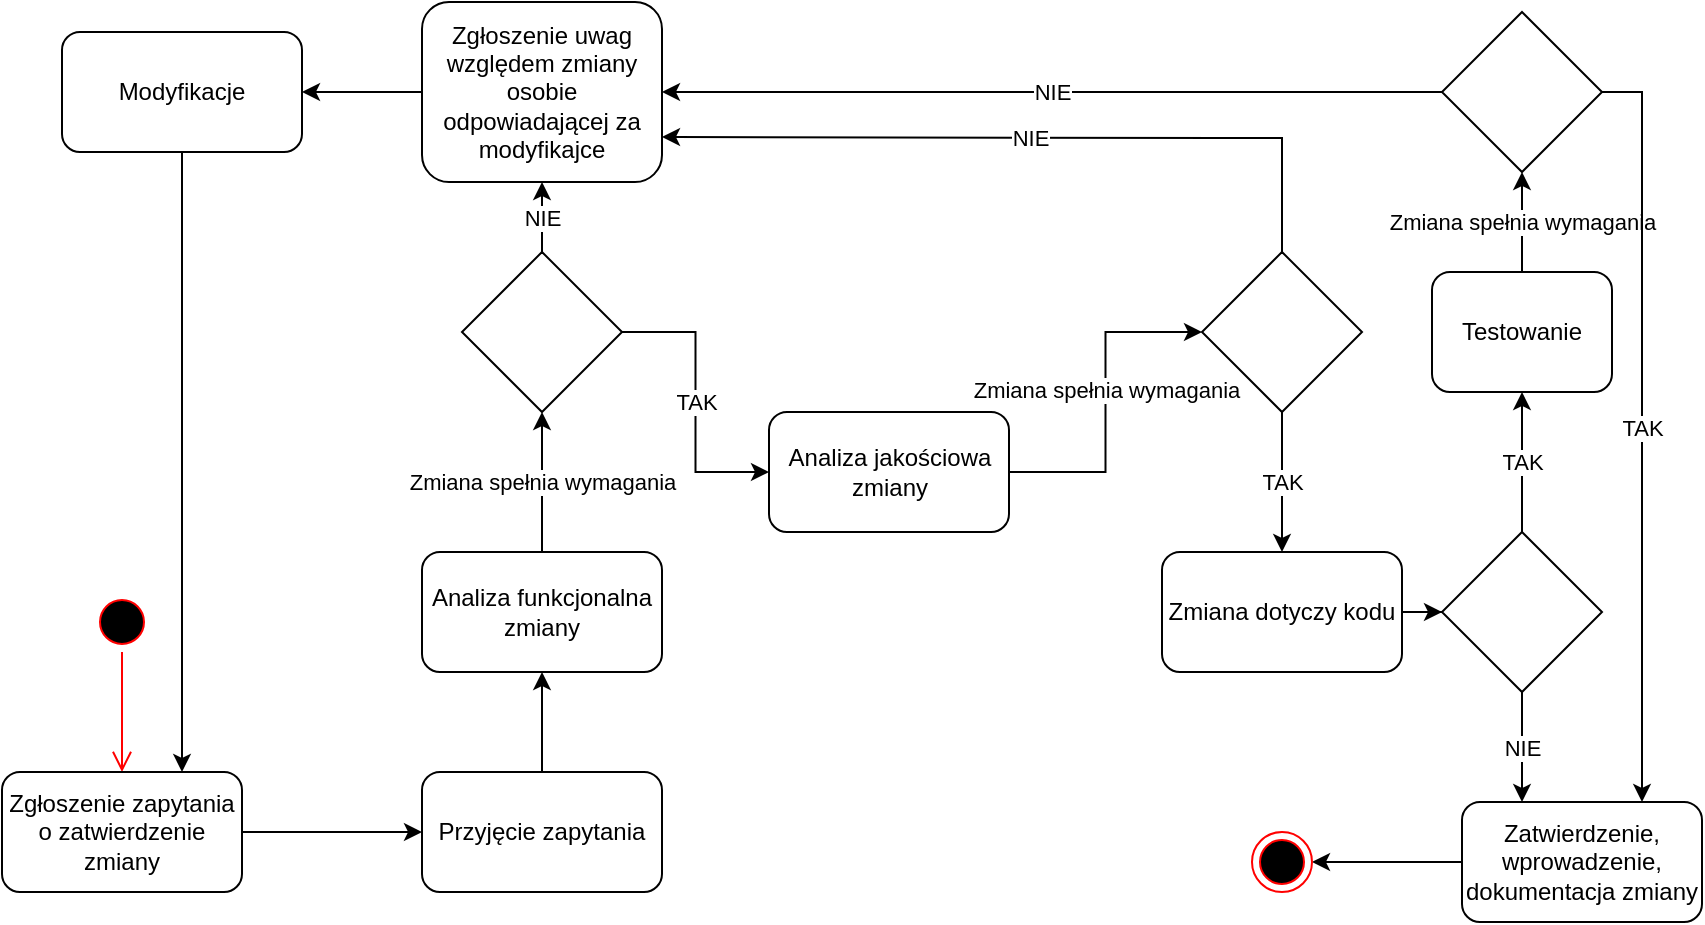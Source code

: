<mxfile version="20.2.4" type="google"><diagram id="BzceCDw-VvpTGVOjtv81" name="Strona-1"><mxGraphModel grid="1" page="1" gridSize="10" guides="1" tooltips="1" connect="1" arrows="1" fold="1" pageScale="1" pageWidth="827" pageHeight="1169" math="0" shadow="0"><root><mxCell id="0"/><mxCell id="1" parent="0"/><mxCell id="0V4V5QGoIuXZ8T-xJa3k-1" value="" style="ellipse;html=1;shape=startState;fillColor=#000000;strokeColor=#ff0000;" vertex="1" parent="1"><mxGeometry x="15" y="130" width="30" height="30" as="geometry"/></mxCell><mxCell id="0V4V5QGoIuXZ8T-xJa3k-2" value="" style="edgeStyle=orthogonalEdgeStyle;html=1;verticalAlign=bottom;endArrow=open;endSize=8;strokeColor=#ff0000;rounded=0;" edge="1" parent="1" source="0V4V5QGoIuXZ8T-xJa3k-1"><mxGeometry relative="1" as="geometry"><mxPoint x="30" y="220" as="targetPoint"/></mxGeometry></mxCell><mxCell id="0V4V5QGoIuXZ8T-xJa3k-4" style="edgeStyle=orthogonalEdgeStyle;rounded=0;orthogonalLoop=1;jettySize=auto;html=1;" edge="1" parent="1" source="0V4V5QGoIuXZ8T-xJa3k-3" target="0V4V5QGoIuXZ8T-xJa3k-5"><mxGeometry relative="1" as="geometry"><mxPoint x="140" y="250" as="targetPoint"/></mxGeometry></mxCell><mxCell id="0V4V5QGoIuXZ8T-xJa3k-3" value="Zgłoszenie zapytania o zatwierdzenie zmiany" style="rounded=1;whiteSpace=wrap;html=1;" vertex="1" parent="1"><mxGeometry x="-30" y="220" width="120" height="60" as="geometry"/></mxCell><mxCell id="0V4V5QGoIuXZ8T-xJa3k-6" style="edgeStyle=orthogonalEdgeStyle;rounded=0;orthogonalLoop=1;jettySize=auto;html=1;" edge="1" parent="1" source="0V4V5QGoIuXZ8T-xJa3k-5" target="0V4V5QGoIuXZ8T-xJa3k-7"><mxGeometry relative="1" as="geometry"><mxPoint x="240" y="140" as="targetPoint"/></mxGeometry></mxCell><mxCell id="0V4V5QGoIuXZ8T-xJa3k-5" value="Przyjęcie zapytania" style="rounded=1;whiteSpace=wrap;html=1;" vertex="1" parent="1"><mxGeometry x="180" y="220" width="120" height="60" as="geometry"/></mxCell><mxCell id="0V4V5QGoIuXZ8T-xJa3k-8" value="Zmiana spełnia wymagania" style="edgeStyle=orthogonalEdgeStyle;rounded=0;orthogonalLoop=1;jettySize=auto;html=1;" edge="1" parent="1" source="0V4V5QGoIuXZ8T-xJa3k-7" target="0V4V5QGoIuXZ8T-xJa3k-9"><mxGeometry relative="1" as="geometry"><mxPoint x="240" y="40" as="targetPoint"/></mxGeometry></mxCell><mxCell id="0V4V5QGoIuXZ8T-xJa3k-7" value="Analiza funkcjonalna zmiany" style="rounded=1;whiteSpace=wrap;html=1;" vertex="1" parent="1"><mxGeometry x="180" y="110" width="120" height="60" as="geometry"/></mxCell><mxCell id="0V4V5QGoIuXZ8T-xJa3k-10" value="TAK" style="edgeStyle=orthogonalEdgeStyle;rounded=0;orthogonalLoop=1;jettySize=auto;html=1;" edge="1" parent="1" source="0V4V5QGoIuXZ8T-xJa3k-9" target="0V4V5QGoIuXZ8T-xJa3k-16"><mxGeometry relative="1" as="geometry"><mxPoint x="400" y="-10" as="targetPoint"/></mxGeometry></mxCell><mxCell id="0V4V5QGoIuXZ8T-xJa3k-12" value="NIE" style="edgeStyle=orthogonalEdgeStyle;rounded=0;orthogonalLoop=1;jettySize=auto;html=1;entryX=0.5;entryY=1;entryDx=0;entryDy=0;" edge="1" parent="1" source="0V4V5QGoIuXZ8T-xJa3k-9" target="0V4V5QGoIuXZ8T-xJa3k-33"><mxGeometry relative="1" as="geometry"><mxPoint x="240" y="-80" as="targetPoint"/></mxGeometry></mxCell><mxCell id="0V4V5QGoIuXZ8T-xJa3k-9" value="" style="rhombus;whiteSpace=wrap;html=1;" vertex="1" parent="1"><mxGeometry x="200" y="-40" width="80" height="80" as="geometry"/></mxCell><mxCell id="0V4V5QGoIuXZ8T-xJa3k-17" value="Zmiana spełnia wymagania" style="edgeStyle=orthogonalEdgeStyle;rounded=0;orthogonalLoop=1;jettySize=auto;html=1;" edge="1" parent="1" source="0V4V5QGoIuXZ8T-xJa3k-16" target="0V4V5QGoIuXZ8T-xJa3k-18"><mxGeometry x="0.074" relative="1" as="geometry"><mxPoint x="440" y="110" as="targetPoint"/><mxPoint as="offset"/></mxGeometry></mxCell><mxCell id="0V4V5QGoIuXZ8T-xJa3k-16" value="Analiza jakościowa zmiany" style="rounded=1;whiteSpace=wrap;html=1;" vertex="1" parent="1"><mxGeometry x="353.5" y="40" width="120" height="60" as="geometry"/></mxCell><mxCell id="0V4V5QGoIuXZ8T-xJa3k-19" value="TAK" style="edgeStyle=orthogonalEdgeStyle;rounded=0;orthogonalLoop=1;jettySize=auto;html=1;" edge="1" parent="1" source="0V4V5QGoIuXZ8T-xJa3k-18" target="0V4V5QGoIuXZ8T-xJa3k-20"><mxGeometry relative="1" as="geometry"><mxPoint x="560" y="140" as="targetPoint"/></mxGeometry></mxCell><mxCell id="0V4V5QGoIuXZ8T-xJa3k-21" value="NIE" style="edgeStyle=orthogonalEdgeStyle;rounded=0;orthogonalLoop=1;jettySize=auto;html=1;entryX=1;entryY=0.75;entryDx=0;entryDy=0;exitX=0.5;exitY=0;exitDx=0;exitDy=0;" edge="1" parent="1" source="0V4V5QGoIuXZ8T-xJa3k-18" target="0V4V5QGoIuXZ8T-xJa3k-33"><mxGeometry relative="1" as="geometry"><mxPoint x="440" y="260" as="targetPoint"/><Array as="points"><mxPoint x="610" y="-97"/><mxPoint x="580" y="-97"/></Array></mxGeometry></mxCell><mxCell id="0V4V5QGoIuXZ8T-xJa3k-18" value="" style="rhombus;whiteSpace=wrap;html=1;" vertex="1" parent="1"><mxGeometry x="570" y="-40" width="80" height="80" as="geometry"/></mxCell><mxCell id="0V4V5QGoIuXZ8T-xJa3k-23" style="edgeStyle=orthogonalEdgeStyle;rounded=0;orthogonalLoop=1;jettySize=auto;html=1;" edge="1" parent="1" source="0V4V5QGoIuXZ8T-xJa3k-20" target="0V4V5QGoIuXZ8T-xJa3k-24"><mxGeometry relative="1" as="geometry"><mxPoint x="710" y="140" as="targetPoint"/></mxGeometry></mxCell><mxCell id="0V4V5QGoIuXZ8T-xJa3k-20" value="Zmiana dotyczy kodu" style="rounded=1;whiteSpace=wrap;html=1;" vertex="1" parent="1"><mxGeometry x="550" y="110" width="120" height="60" as="geometry"/></mxCell><mxCell id="0V4V5QGoIuXZ8T-xJa3k-25" value="TAK" style="edgeStyle=orthogonalEdgeStyle;rounded=0;orthogonalLoop=1;jettySize=auto;html=1;" edge="1" parent="1" source="0V4V5QGoIuXZ8T-xJa3k-24" target="0V4V5QGoIuXZ8T-xJa3k-27"><mxGeometry relative="1" as="geometry"><mxPoint x="730" y="40" as="targetPoint"/></mxGeometry></mxCell><mxCell id="0V4V5QGoIuXZ8T-xJa3k-26" value="NIE" style="edgeStyle=orthogonalEdgeStyle;rounded=0;orthogonalLoop=1;jettySize=auto;html=1;entryX=0.25;entryY=0;entryDx=0;entryDy=0;" edge="1" parent="1" source="0V4V5QGoIuXZ8T-xJa3k-24" target="0V4V5QGoIuXZ8T-xJa3k-32"><mxGeometry relative="1" as="geometry"><mxPoint x="730" y="240" as="targetPoint"/></mxGeometry></mxCell><mxCell id="0V4V5QGoIuXZ8T-xJa3k-24" value="" style="rhombus;whiteSpace=wrap;html=1;" vertex="1" parent="1"><mxGeometry x="690" y="100" width="80" height="80" as="geometry"/></mxCell><mxCell id="0V4V5QGoIuXZ8T-xJa3k-28" value="Zmiana spełnia wymagania" style="edgeStyle=orthogonalEdgeStyle;rounded=0;orthogonalLoop=1;jettySize=auto;html=1;" edge="1" parent="1" source="0V4V5QGoIuXZ8T-xJa3k-27" target="0V4V5QGoIuXZ8T-xJa3k-29"><mxGeometry relative="1" as="geometry"><mxPoint x="730" y="-90" as="targetPoint"/></mxGeometry></mxCell><mxCell id="0V4V5QGoIuXZ8T-xJa3k-27" value="Testowanie" style="rounded=1;whiteSpace=wrap;html=1;" vertex="1" parent="1"><mxGeometry x="685" y="-30" width="90" height="60" as="geometry"/></mxCell><mxCell id="0V4V5QGoIuXZ8T-xJa3k-30" value="NIE" style="edgeStyle=orthogonalEdgeStyle;rounded=0;orthogonalLoop=1;jettySize=auto;html=1;entryX=1;entryY=0.5;entryDx=0;entryDy=0;" edge="1" parent="1" source="0V4V5QGoIuXZ8T-xJa3k-29" target="0V4V5QGoIuXZ8T-xJa3k-33"><mxGeometry relative="1" as="geometry"><mxPoint x="600" y="-120" as="targetPoint"/></mxGeometry></mxCell><mxCell id="0V4V5QGoIuXZ8T-xJa3k-31" value="TAK" style="edgeStyle=orthogonalEdgeStyle;rounded=0;orthogonalLoop=1;jettySize=auto;html=1;entryX=0.75;entryY=0;entryDx=0;entryDy=0;" edge="1" parent="1" source="0V4V5QGoIuXZ8T-xJa3k-29" target="0V4V5QGoIuXZ8T-xJa3k-32"><mxGeometry relative="1" as="geometry"><mxPoint x="850" y="-120" as="targetPoint"/><Array as="points"><mxPoint x="790" y="-120"/></Array></mxGeometry></mxCell><mxCell id="0V4V5QGoIuXZ8T-xJa3k-29" value="" style="rhombus;whiteSpace=wrap;html=1;" vertex="1" parent="1"><mxGeometry x="690" y="-160" width="80" height="80" as="geometry"/></mxCell><mxCell id="0V4V5QGoIuXZ8T-xJa3k-37" style="edgeStyle=orthogonalEdgeStyle;rounded=0;orthogonalLoop=1;jettySize=auto;html=1;" edge="1" parent="1" source="0V4V5QGoIuXZ8T-xJa3k-32" target="0V4V5QGoIuXZ8T-xJa3k-38"><mxGeometry relative="1" as="geometry"><mxPoint x="910" y="230" as="targetPoint"/></mxGeometry></mxCell><mxCell id="0V4V5QGoIuXZ8T-xJa3k-32" value="Zatwierdzenie, wprowadzenie, dokumentacja zmiany" style="rounded=1;whiteSpace=wrap;html=1;" vertex="1" parent="1"><mxGeometry x="700" y="235" width="120" height="60" as="geometry"/></mxCell><mxCell id="0V4V5QGoIuXZ8T-xJa3k-34" style="edgeStyle=orthogonalEdgeStyle;rounded=0;orthogonalLoop=1;jettySize=auto;html=1;" edge="1" parent="1" source="0V4V5QGoIuXZ8T-xJa3k-33" target="0V4V5QGoIuXZ8T-xJa3k-35"><mxGeometry relative="1" as="geometry"><mxPoint x="60" y="-120" as="targetPoint"/></mxGeometry></mxCell><mxCell id="0V4V5QGoIuXZ8T-xJa3k-33" value="Zgłoszenie uwag względem zmiany osobie odpowiadającej za modyfikajce" style="rounded=1;whiteSpace=wrap;html=1;" vertex="1" parent="1"><mxGeometry x="180" y="-165" width="120" height="90" as="geometry"/></mxCell><mxCell id="0V4V5QGoIuXZ8T-xJa3k-36" style="edgeStyle=orthogonalEdgeStyle;rounded=0;orthogonalLoop=1;jettySize=auto;html=1;entryX=0.75;entryY=0;entryDx=0;entryDy=0;" edge="1" parent="1" source="0V4V5QGoIuXZ8T-xJa3k-35" target="0V4V5QGoIuXZ8T-xJa3k-3"><mxGeometry relative="1" as="geometry"/></mxCell><mxCell id="0V4V5QGoIuXZ8T-xJa3k-35" value="Modyfikacje" style="rounded=1;whiteSpace=wrap;html=1;" vertex="1" parent="1"><mxGeometry y="-150" width="120" height="60" as="geometry"/></mxCell><mxCell id="0V4V5QGoIuXZ8T-xJa3k-38" value="" style="ellipse;html=1;shape=endState;fillColor=#000000;strokeColor=#ff0000;" vertex="1" parent="1"><mxGeometry x="595" y="250" width="30" height="30" as="geometry"/></mxCell></root></mxGraphModel></diagram></mxfile>
